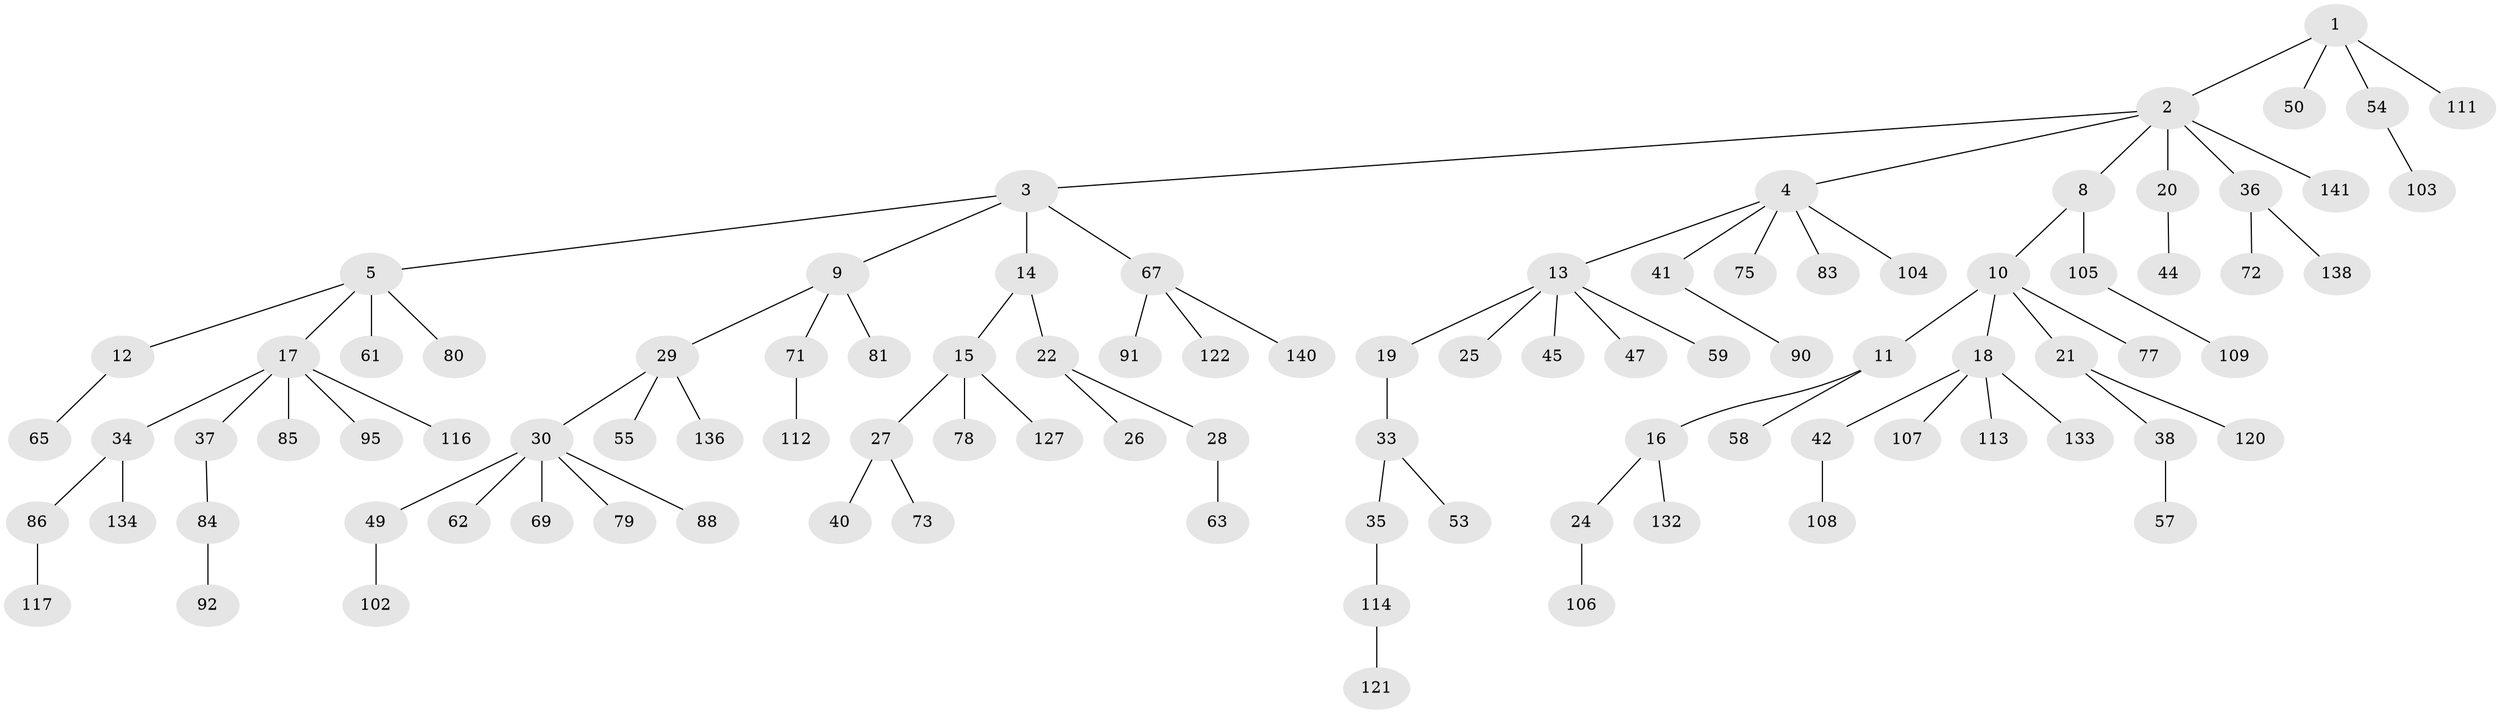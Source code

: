 // original degree distribution, {3: 0.14893617021276595, 8: 0.0070921985815602835, 6: 0.0070921985815602835, 4: 0.04964539007092199, 5: 0.03546099290780142, 2: 0.22695035460992907, 7: 0.014184397163120567, 1: 0.5106382978723404}
// Generated by graph-tools (version 1.1) at 2025/11/02/27/25 16:11:28]
// undirected, 96 vertices, 95 edges
graph export_dot {
graph [start="1"]
  node [color=gray90,style=filled];
  1 [super="+43"];
  2 [super="+56"];
  3 [super="+128"];
  4 [super="+6"];
  5 [super="+7"];
  8 [super="+101"];
  9 [super="+100"];
  10;
  11 [super="+39"];
  12;
  13 [super="+31"];
  14 [super="+137"];
  15 [super="+23"];
  16 [super="+118"];
  17 [super="+76"];
  18 [super="+87"];
  19;
  20 [super="+99"];
  21 [super="+96"];
  22;
  24 [super="+51"];
  25 [super="+60"];
  26;
  27;
  28 [super="+46"];
  29 [super="+32"];
  30 [super="+52"];
  33 [super="+70"];
  34 [super="+48"];
  35 [super="+64"];
  36 [super="+97"];
  37;
  38;
  40 [super="+135"];
  41;
  42 [super="+82"];
  44;
  45;
  47;
  49;
  50 [super="+68"];
  53;
  54;
  55 [super="+94"];
  57 [super="+119"];
  58;
  59;
  61 [super="+66"];
  62 [super="+98"];
  63;
  65;
  67 [super="+74"];
  69;
  71;
  72;
  73;
  75;
  77;
  78;
  79;
  80;
  81 [super="+110"];
  83 [super="+93"];
  84 [super="+89"];
  85;
  86 [super="+129"];
  88 [super="+139"];
  90 [super="+125"];
  91;
  92 [super="+124"];
  95;
  102 [super="+115"];
  103;
  104;
  105;
  106;
  107 [super="+130"];
  108;
  109;
  111;
  112;
  113 [super="+123"];
  114 [super="+131"];
  116 [super="+126"];
  117;
  120;
  121;
  122;
  127;
  132;
  133;
  134;
  136;
  138;
  140;
  141;
  1 -- 2;
  1 -- 50;
  1 -- 54;
  1 -- 111;
  2 -- 3;
  2 -- 4;
  2 -- 8;
  2 -- 20;
  2 -- 36;
  2 -- 141;
  3 -- 5;
  3 -- 9;
  3 -- 14;
  3 -- 67;
  4 -- 75;
  4 -- 83;
  4 -- 104;
  4 -- 41;
  4 -- 13;
  5 -- 12;
  5 -- 17;
  5 -- 80;
  5 -- 61;
  8 -- 10;
  8 -- 105;
  9 -- 29;
  9 -- 71;
  9 -- 81;
  10 -- 11;
  10 -- 18;
  10 -- 21;
  10 -- 77;
  11 -- 16;
  11 -- 58;
  12 -- 65;
  13 -- 19;
  13 -- 25;
  13 -- 45;
  13 -- 47;
  13 -- 59;
  14 -- 15;
  14 -- 22;
  15 -- 27;
  15 -- 78;
  15 -- 127;
  16 -- 24;
  16 -- 132;
  17 -- 34;
  17 -- 37;
  17 -- 85;
  17 -- 95;
  17 -- 116;
  18 -- 42;
  18 -- 113;
  18 -- 107;
  18 -- 133;
  19 -- 33;
  20 -- 44;
  21 -- 38;
  21 -- 120;
  22 -- 26;
  22 -- 28;
  24 -- 106;
  27 -- 40;
  27 -- 73;
  28 -- 63;
  29 -- 30;
  29 -- 136;
  29 -- 55;
  30 -- 49;
  30 -- 69;
  30 -- 88;
  30 -- 62;
  30 -- 79;
  33 -- 35;
  33 -- 53;
  34 -- 86;
  34 -- 134;
  35 -- 114;
  36 -- 72;
  36 -- 138;
  37 -- 84;
  38 -- 57;
  41 -- 90;
  42 -- 108;
  49 -- 102;
  54 -- 103;
  67 -- 91;
  67 -- 122;
  67 -- 140;
  71 -- 112;
  84 -- 92;
  86 -- 117;
  105 -- 109;
  114 -- 121;
}
